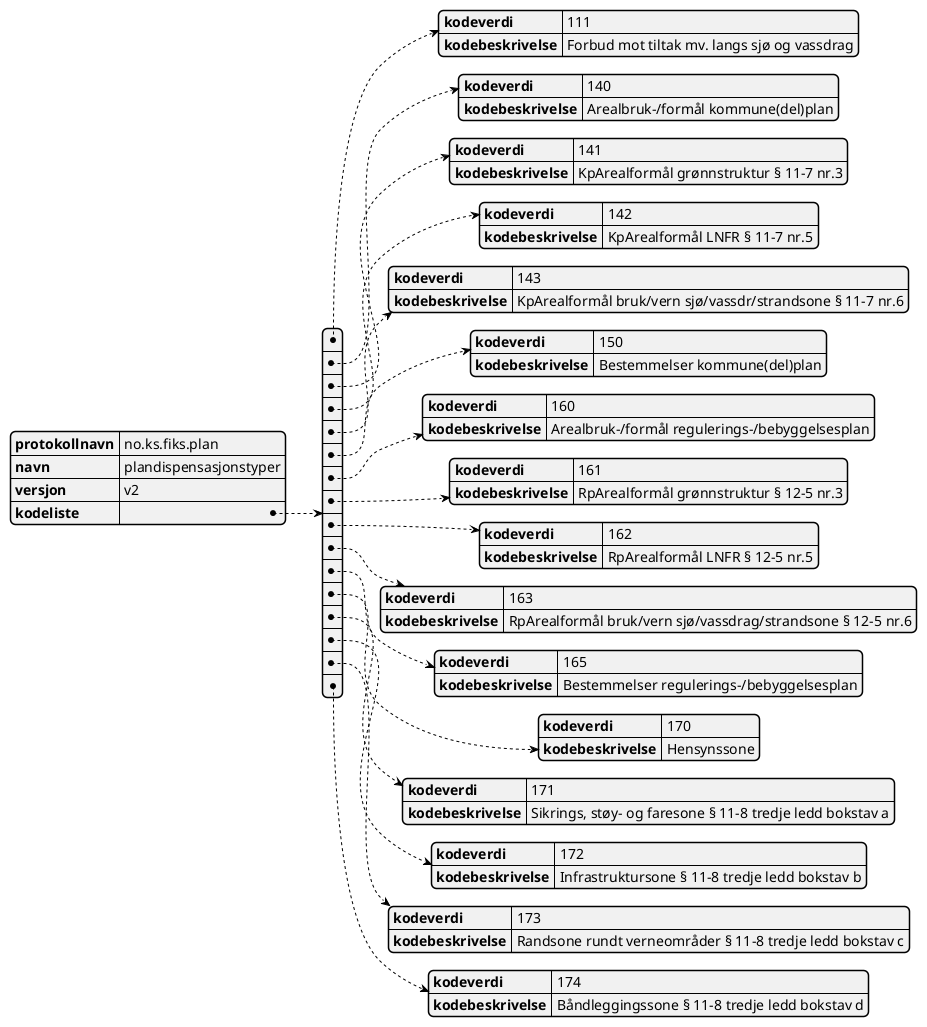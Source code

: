 @startjson
{
  "protokollnavn": "no.ks.fiks.plan",
  "navn": "plandispensasjonstyper",
  "versjon": "v2",
  "kodeliste": [
    {
      "kodeverdi" : "111",
      "kodebeskrivelse" : "Forbud mot tiltak mv. langs sjø og vassdrag"
    },
    {
      "kodeverdi" : "140",
      "kodebeskrivelse" : "Arealbruk-/formål kommune(del)plan"
    },
    {
      "kodeverdi" : "141",
      "kodebeskrivelse" : "KpArealformål grønnstruktur § 11-7 nr.3"
    },
    {
      "kodeverdi" : "142",
      "kodebeskrivelse" : "KpArealformål LNFR § 11-7 nr.5"
    },
    {
      "kodeverdi" : "143",
      "kodebeskrivelse" : "KpArealformål bruk/vern sjø/vassdr/strandsone § 11-7 nr.6"
    },
    {
      "kodeverdi" : "150",
      "kodebeskrivelse" : "Bestemmelser kommune(del)plan"
    },
    {
      "kodeverdi" : "160",
      "kodebeskrivelse" : "Arealbruk-/formål regulerings-/bebyggelsesplan"
    },
    {
      "kodeverdi" : "161",
      "kodebeskrivelse" : "RpArealformål grønnstruktur § 12-5 nr.3"
    },
    {
      "kodeverdi" : "162",
      "kodebeskrivelse" : "RpArealformål LNFR § 12-5 nr.5"
    },
    {
      "kodeverdi" : "163",
      "kodebeskrivelse" : "RpArealformål bruk/vern sjø/vassdrag/strandsone § 12-5 nr.6"
    },
    {
      "kodeverdi" : "165",
      "kodebeskrivelse" : "Bestemmelser regulerings-/bebyggelsesplan"
    },
    {
      "kodeverdi" : "170",
      "kodebeskrivelse" : "Hensynssone"
    },
    {
      "kodeverdi" : "171",
      "kodebeskrivelse" : "Sikrings, støy- og faresone § 11-8 tredje ledd bokstav a"
    },
    {
      "kodeverdi" : "172",
      "kodebeskrivelse" : "Infrastruktursone § 11-8 tredje ledd bokstav b"
    },
    {
      "kodeverdi" : "173",
      "kodebeskrivelse" : "Randsone rundt verneområder § 11-8 tredje ledd bokstav c"
    },
    {
      "kodeverdi" : "174",
      "kodebeskrivelse" : "Båndleggingssone § 11-8 tredje ledd bokstav d"
    }
  ]
}
@endjson